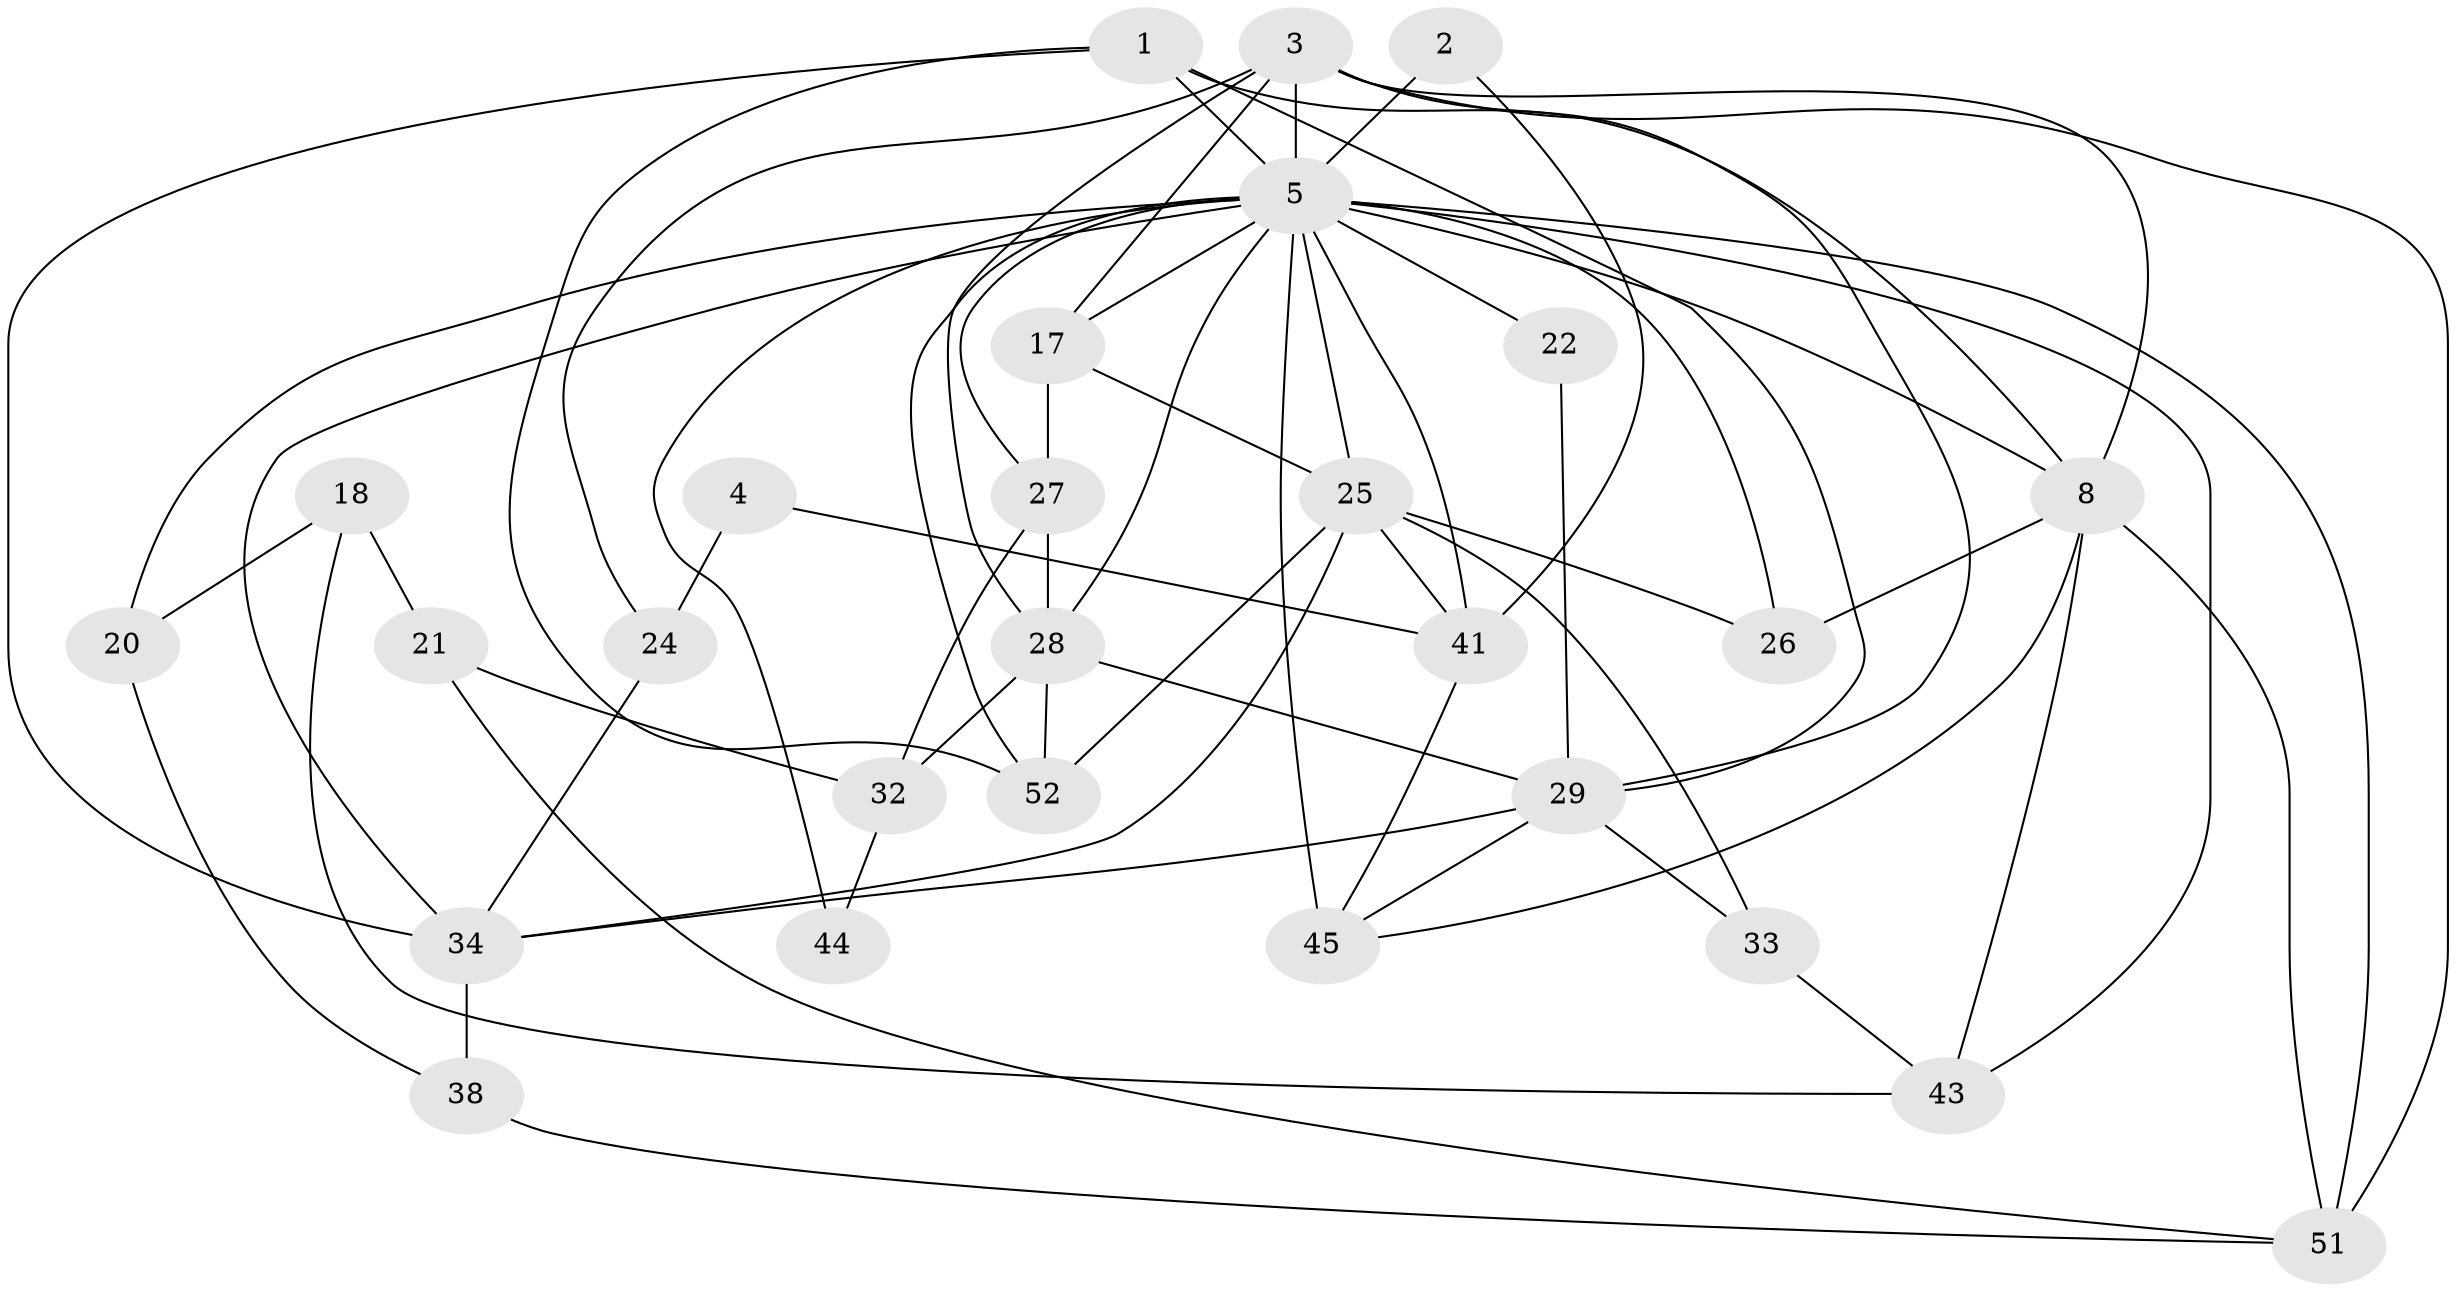 // original degree distribution, {3: 0.25925925925925924, 7: 0.07407407407407407, 2: 0.14814814814814814, 5: 0.1111111111111111, 6: 0.1111111111111111, 4: 0.2962962962962963}
// Generated by graph-tools (version 1.1) at 2025/14/03/09/25 04:14:56]
// undirected, 27 vertices, 63 edges
graph export_dot {
graph [start="1"]
  node [color=gray90,style=filled];
  1 [super="+23"];
  2;
  3 [super="+11"];
  4;
  5 [super="+15+6+36+9"];
  8 [super="+19+50"];
  17 [super="+39"];
  18;
  20 [super="+35"];
  21;
  22;
  24;
  25 [super="+42"];
  26;
  27 [super="+31"];
  28 [super="+30"];
  29 [super="+48"];
  32;
  33;
  34 [super="+46"];
  38 [super="+49"];
  41 [super="+47"];
  43;
  44;
  45;
  51;
  52;
  1 -- 29;
  1 -- 8;
  1 -- 52;
  1 -- 5;
  1 -- 34;
  2 -- 5 [weight=2];
  2 -- 41;
  3 -- 24;
  3 -- 29;
  3 -- 51 [weight=2];
  3 -- 28;
  3 -- 17;
  3 -- 5 [weight=3];
  3 -- 8;
  4 -- 24;
  4 -- 41;
  5 -- 45 [weight=3];
  5 -- 51;
  5 -- 20 [weight=2];
  5 -- 22 [weight=3];
  5 -- 8;
  5 -- 43;
  5 -- 17 [weight=2];
  5 -- 52;
  5 -- 28 [weight=2];
  5 -- 25 [weight=2];
  5 -- 41 [weight=2];
  5 -- 44;
  5 -- 26;
  5 -- 27;
  5 -- 34;
  8 -- 26;
  8 -- 51;
  8 -- 43;
  8 -- 45;
  17 -- 25;
  17 -- 27;
  18 -- 21;
  18 -- 43;
  18 -- 20;
  20 -- 38;
  21 -- 32;
  21 -- 51;
  22 -- 29;
  24 -- 34;
  25 -- 41;
  25 -- 26 [weight=2];
  25 -- 33;
  25 -- 34;
  25 -- 52;
  27 -- 32;
  27 -- 28;
  28 -- 32;
  28 -- 52;
  28 -- 29;
  29 -- 34;
  29 -- 33;
  29 -- 45;
  32 -- 44;
  33 -- 43;
  34 -- 38;
  38 -- 51;
  41 -- 45;
}
